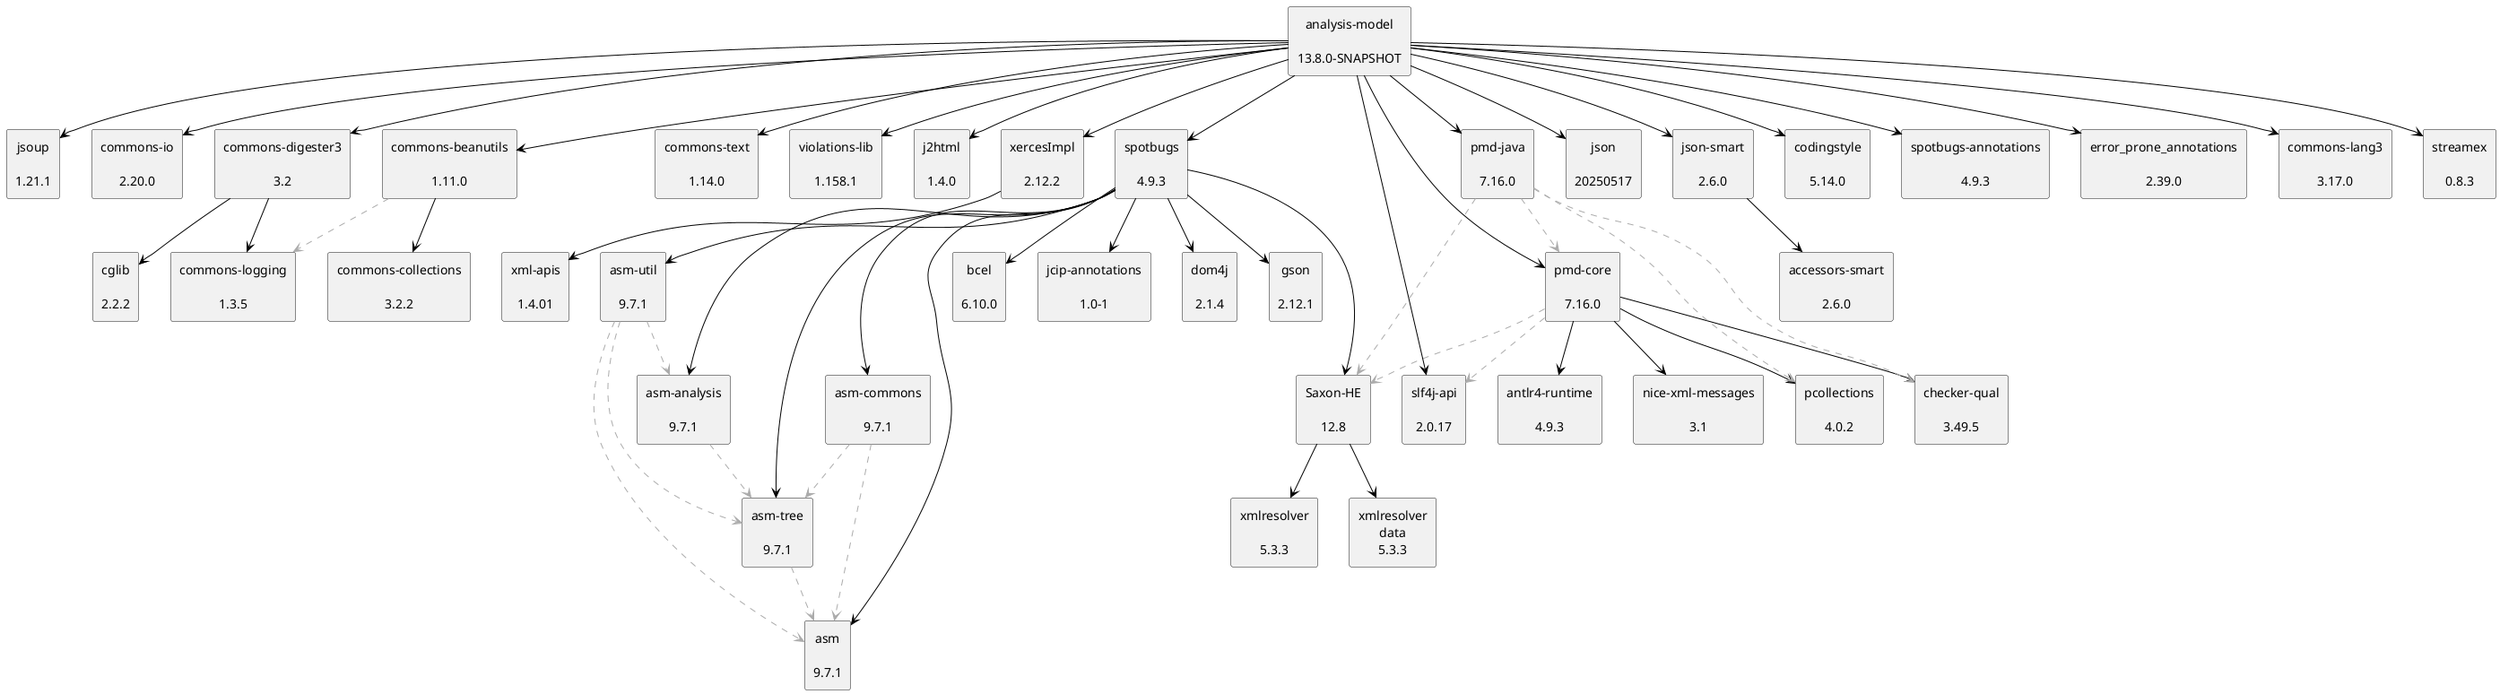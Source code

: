@startuml
skinparam defaultTextAlignment center
skinparam rectangle {
  BackgroundColor<<optional>> beige
  BackgroundColor<<test>> lightGreen
  BackgroundColor<<runtime>> lightBlue
  BackgroundColor<<provided>> lightGray
}
rectangle "analysis-model\n\n13.8.0-SNAPSHOT" as edu_hm_hafner_analysis_model_jar
rectangle "jsoup\n\n1.21.1" as org_jsoup_jsoup_jar
rectangle "commons-io\n\n2.20.0" as commons_io_commons_io_jar
rectangle "commons-digester3\n\n3.2" as org_apache_commons_commons_digester3_jar
rectangle "cglib\n\n2.2.2" as cglib_cglib_jar
rectangle "commons-logging\n\n1.3.5" as commons_logging_commons_logging_jar
rectangle "commons-beanutils\n\n1.11.0" as commons_beanutils_commons_beanutils_jar
rectangle "commons-collections\n\n3.2.2" as commons_collections_commons_collections_jar
rectangle "commons-text\n\n1.14.0" as org_apache_commons_commons_text_jar
rectangle "violations-lib\n\n1.158.1" as se_bjurr_violations_violations_lib_jar
rectangle "j2html\n\n1.4.0" as com_j2html_j2html_jar
rectangle "xercesImpl\n\n2.12.2" as xerces_xercesImpl_jar
rectangle "xml-apis\n\n1.4.01" as xml_apis_xml_apis_jar
rectangle "spotbugs\n\n4.9.3" as com_github_spotbugs_spotbugs_jar
rectangle "asm\n\n9.7.1" as org_ow2_asm_asm_jar
rectangle "asm-analysis\n\n9.7.1" as org_ow2_asm_asm_analysis_jar
rectangle "asm-tree\n\n9.7.1" as org_ow2_asm_asm_tree_jar
rectangle "asm-commons\n\n9.7.1" as org_ow2_asm_asm_commons_jar
rectangle "asm-util\n\n9.7.1" as org_ow2_asm_asm_util_jar
rectangle "bcel\n\n6.10.0" as org_apache_bcel_bcel_jar
rectangle "jcip-annotations\n\n1.0-1" as com_github_stephenc_jcip_jcip_annotations_jar
rectangle "dom4j\n\n2.1.4" as org_dom4j_dom4j_jar
rectangle "gson\n\n2.12.1" as com_google_code_gson_gson_jar
rectangle "Saxon-HE\n\n12.8" as net_sf_saxon_Saxon_HE_jar
rectangle "xmlresolver\n\n5.3.3" as org_xmlresolver_xmlresolver_jar
rectangle "xmlresolver\ndata\n5.3.3" as org_xmlresolver_xmlresolver_jar_data
rectangle "pmd-core\n\n7.16.0" as net_sourceforge_pmd_pmd_core_jar
rectangle "slf4j-api\n\n2.0.17" as org_slf4j_slf4j_api_jar
rectangle "antlr4-runtime\n\n4.9.3" as org_antlr_antlr4_runtime_jar
rectangle "checker-qual\n\n3.49.5" as org_checkerframework_checker_qual_jar
rectangle "pcollections\n\n4.0.2" as org_pcollections_pcollections_jar
rectangle "nice-xml-messages\n\n3.1" as com_github_oowekyala_ooxml_nice_xml_messages_jar
rectangle "pmd-java\n\n7.16.0" as net_sourceforge_pmd_pmd_java_jar
rectangle "json\n\n20250517" as org_json_json_jar
rectangle "json-smart\n\n2.6.0" as net_minidev_json_smart_jar
rectangle "accessors-smart\n\n2.6.0" as net_minidev_accessors_smart_jar
rectangle "codingstyle\n\n5.14.0" as edu_hm_hafner_codingstyle_jar
rectangle "spotbugs-annotations\n\n4.9.3" as com_github_spotbugs_spotbugs_annotations_jar
rectangle "error_prone_annotations\n\n2.39.0" as com_google_errorprone_error_prone_annotations_jar
rectangle "commons-lang3\n\n3.17.0" as org_apache_commons_commons_lang3_jar
rectangle "streamex\n\n0.8.3" as one_util_streamex_jar
edu_hm_hafner_analysis_model_jar -[#000000]-> org_jsoup_jsoup_jar
edu_hm_hafner_analysis_model_jar -[#000000]-> commons_io_commons_io_jar
org_apache_commons_commons_digester3_jar -[#000000]-> cglib_cglib_jar
org_apache_commons_commons_digester3_jar -[#000000]-> commons_logging_commons_logging_jar
edu_hm_hafner_analysis_model_jar -[#000000]-> org_apache_commons_commons_digester3_jar
commons_beanutils_commons_beanutils_jar .[#ABABAB].> commons_logging_commons_logging_jar
commons_beanutils_commons_beanutils_jar -[#000000]-> commons_collections_commons_collections_jar
edu_hm_hafner_analysis_model_jar -[#000000]-> commons_beanutils_commons_beanutils_jar
edu_hm_hafner_analysis_model_jar -[#000000]-> org_apache_commons_commons_text_jar
edu_hm_hafner_analysis_model_jar -[#000000]-> se_bjurr_violations_violations_lib_jar
edu_hm_hafner_analysis_model_jar -[#000000]-> com_j2html_j2html_jar
xerces_xercesImpl_jar -[#000000]-> xml_apis_xml_apis_jar
edu_hm_hafner_analysis_model_jar -[#000000]-> xerces_xercesImpl_jar
com_github_spotbugs_spotbugs_jar -[#000000]-> org_ow2_asm_asm_jar
org_ow2_asm_asm_analysis_jar .[#ABABAB].> org_ow2_asm_asm_tree_jar
com_github_spotbugs_spotbugs_jar -[#000000]-> org_ow2_asm_asm_analysis_jar
org_ow2_asm_asm_commons_jar .[#ABABAB].> org_ow2_asm_asm_jar
org_ow2_asm_asm_commons_jar .[#ABABAB].> org_ow2_asm_asm_tree_jar
com_github_spotbugs_spotbugs_jar -[#000000]-> org_ow2_asm_asm_commons_jar
org_ow2_asm_asm_tree_jar .[#ABABAB].> org_ow2_asm_asm_jar
com_github_spotbugs_spotbugs_jar -[#000000]-> org_ow2_asm_asm_tree_jar
org_ow2_asm_asm_util_jar .[#ABABAB].> org_ow2_asm_asm_jar
org_ow2_asm_asm_util_jar .[#ABABAB].> org_ow2_asm_asm_tree_jar
org_ow2_asm_asm_util_jar .[#ABABAB].> org_ow2_asm_asm_analysis_jar
com_github_spotbugs_spotbugs_jar -[#000000]-> org_ow2_asm_asm_util_jar
com_github_spotbugs_spotbugs_jar -[#000000]-> org_apache_bcel_bcel_jar
com_github_spotbugs_spotbugs_jar -[#000000]-> com_github_stephenc_jcip_jcip_annotations_jar
com_github_spotbugs_spotbugs_jar -[#000000]-> org_dom4j_dom4j_jar
com_github_spotbugs_spotbugs_jar -[#000000]-> com_google_code_gson_gson_jar
net_sf_saxon_Saxon_HE_jar -[#000000]-> org_xmlresolver_xmlresolver_jar
net_sf_saxon_Saxon_HE_jar -[#000000]-> org_xmlresolver_xmlresolver_jar_data
com_github_spotbugs_spotbugs_jar -[#000000]-> net_sf_saxon_Saxon_HE_jar
edu_hm_hafner_analysis_model_jar -[#000000]-> com_github_spotbugs_spotbugs_jar
net_sourceforge_pmd_pmd_core_jar .[#ABABAB].> org_slf4j_slf4j_api_jar
net_sourceforge_pmd_pmd_core_jar -[#000000]-> org_antlr_antlr4_runtime_jar
net_sourceforge_pmd_pmd_core_jar .[#ABABAB].> net_sf_saxon_Saxon_HE_jar
net_sourceforge_pmd_pmd_core_jar -[#000000]-> org_checkerframework_checker_qual_jar
net_sourceforge_pmd_pmd_core_jar -[#000000]-> org_pcollections_pcollections_jar
net_sourceforge_pmd_pmd_core_jar -[#000000]-> com_github_oowekyala_ooxml_nice_xml_messages_jar
edu_hm_hafner_analysis_model_jar -[#000000]-> net_sourceforge_pmd_pmd_core_jar
net_sourceforge_pmd_pmd_java_jar .[#ABABAB].> net_sourceforge_pmd_pmd_core_jar
net_sourceforge_pmd_pmd_java_jar .[#ABABAB].> org_checkerframework_checker_qual_jar
net_sourceforge_pmd_pmd_java_jar .[#ABABAB].> net_sf_saxon_Saxon_HE_jar
net_sourceforge_pmd_pmd_java_jar .[#ABABAB].> org_pcollections_pcollections_jar
edu_hm_hafner_analysis_model_jar -[#000000]-> net_sourceforge_pmd_pmd_java_jar
edu_hm_hafner_analysis_model_jar -[#000000]-> org_json_json_jar
net_minidev_json_smart_jar -[#000000]-> net_minidev_accessors_smart_jar
edu_hm_hafner_analysis_model_jar -[#000000]-> net_minidev_json_smart_jar
edu_hm_hafner_analysis_model_jar -[#000000]-> org_slf4j_slf4j_api_jar
edu_hm_hafner_analysis_model_jar -[#000000]-> edu_hm_hafner_codingstyle_jar
edu_hm_hafner_analysis_model_jar -[#000000]-> com_github_spotbugs_spotbugs_annotations_jar
edu_hm_hafner_analysis_model_jar -[#000000]-> com_google_errorprone_error_prone_annotations_jar
edu_hm_hafner_analysis_model_jar -[#000000]-> org_apache_commons_commons_lang3_jar
edu_hm_hafner_analysis_model_jar -[#000000]-> one_util_streamex_jar
@enduml